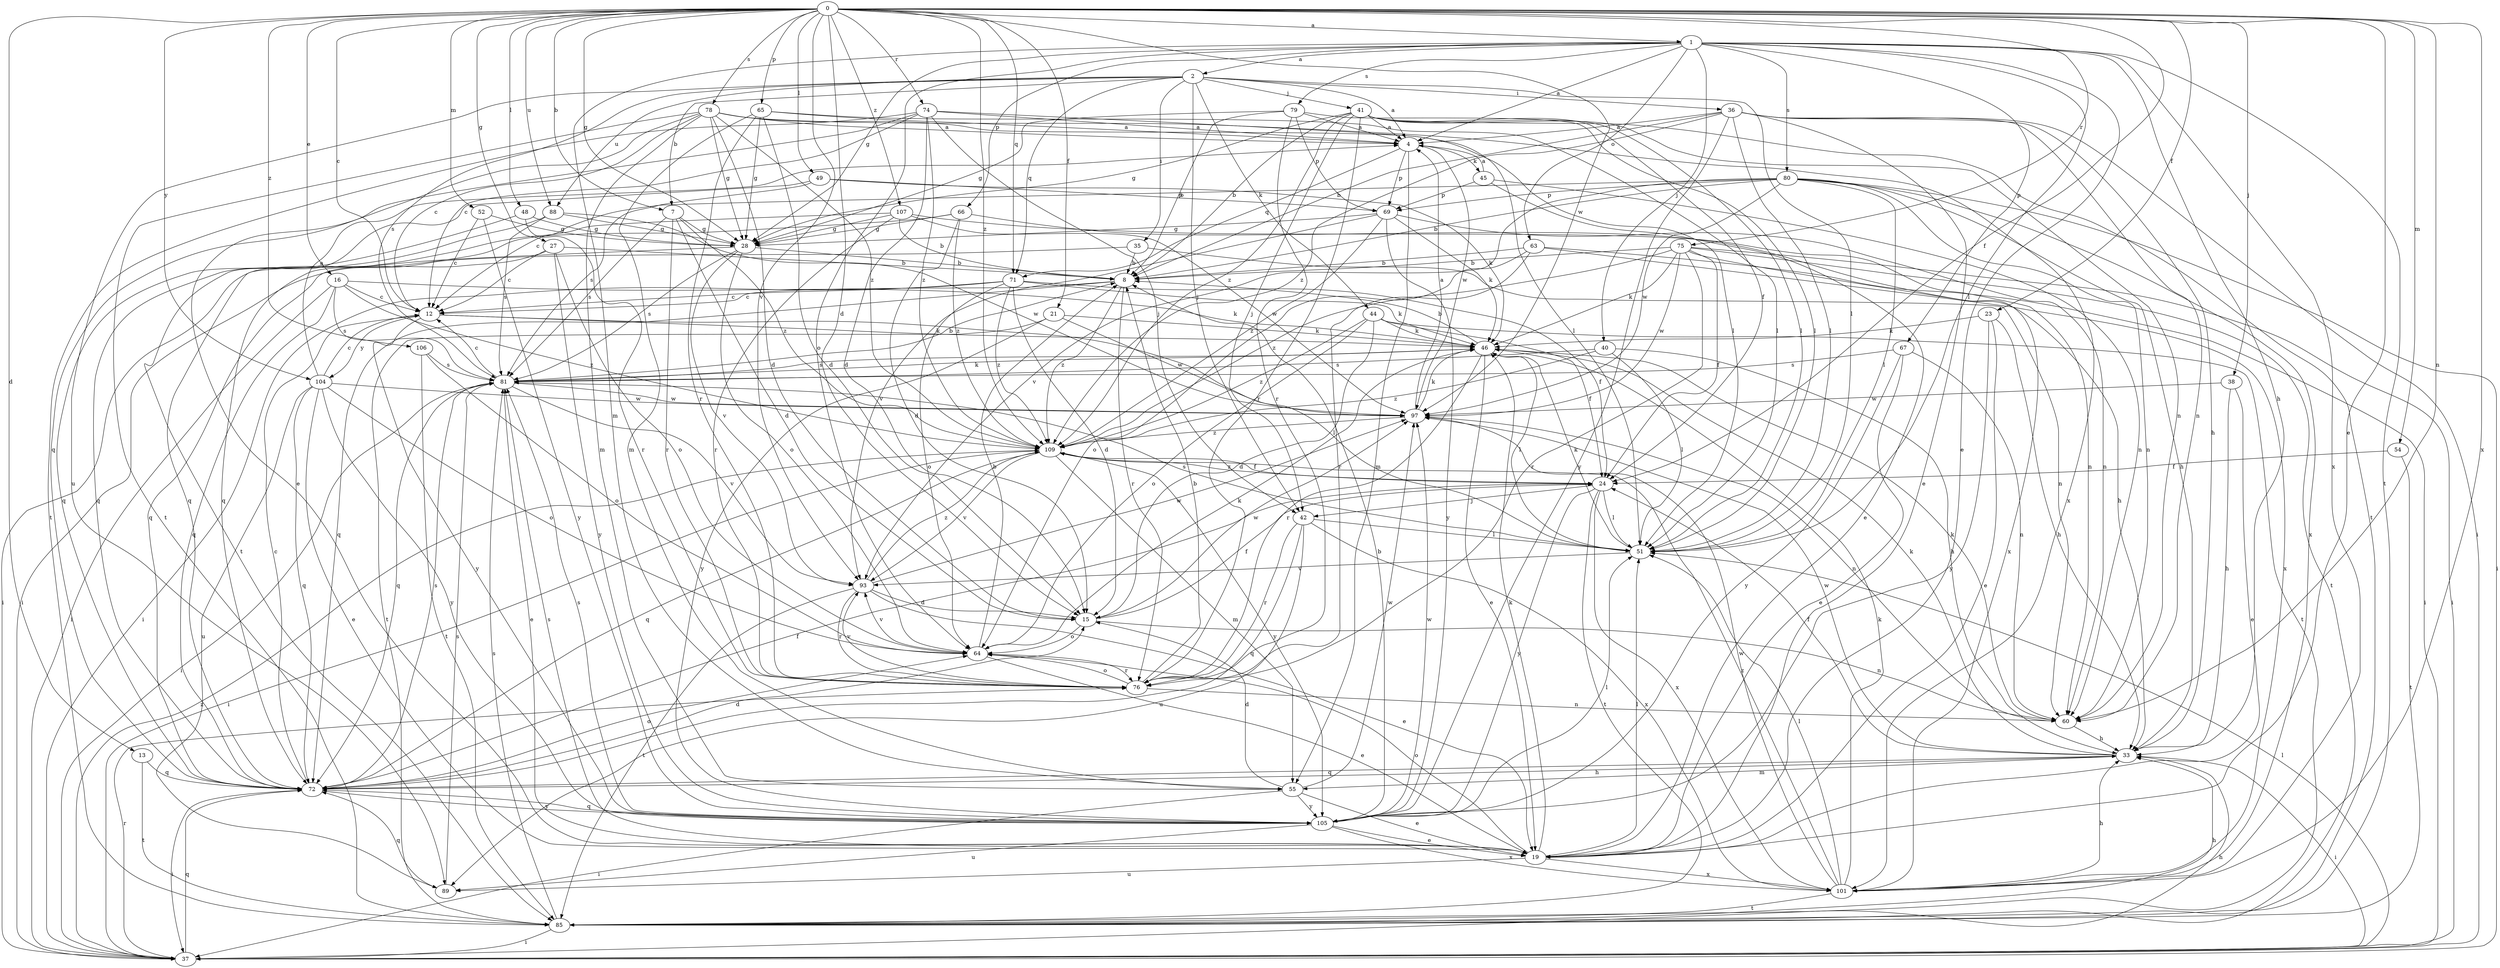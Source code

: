 strict digraph  {
0;
1;
2;
4;
7;
8;
12;
13;
15;
16;
19;
21;
23;
24;
27;
28;
33;
35;
36;
37;
38;
40;
41;
42;
44;
45;
46;
48;
49;
51;
52;
54;
55;
60;
63;
64;
65;
66;
67;
69;
71;
72;
74;
75;
76;
78;
79;
80;
81;
85;
88;
89;
93;
97;
101;
104;
105;
106;
107;
109;
0 -> 1  [label=a];
0 -> 7  [label=b];
0 -> 12  [label=c];
0 -> 13  [label=d];
0 -> 15  [label=d];
0 -> 16  [label=e];
0 -> 19  [label=e];
0 -> 21  [label=f];
0 -> 23  [label=f];
0 -> 24  [label=f];
0 -> 27  [label=g];
0 -> 28  [label=g];
0 -> 38  [label=j];
0 -> 48  [label=l];
0 -> 49  [label=l];
0 -> 52  [label=m];
0 -> 54  [label=m];
0 -> 60  [label=n];
0 -> 65  [label=p];
0 -> 71  [label=q];
0 -> 74  [label=r];
0 -> 75  [label=r];
0 -> 78  [label=s];
0 -> 88  [label=u];
0 -> 93  [label=v];
0 -> 97  [label=w];
0 -> 101  [label=x];
0 -> 104  [label=y];
0 -> 106  [label=z];
0 -> 107  [label=z];
0 -> 109  [label=z];
1 -> 2  [label=a];
1 -> 4  [label=a];
1 -> 19  [label=e];
1 -> 28  [label=g];
1 -> 33  [label=h];
1 -> 40  [label=j];
1 -> 51  [label=l];
1 -> 55  [label=m];
1 -> 63  [label=o];
1 -> 64  [label=o];
1 -> 66  [label=p];
1 -> 67  [label=p];
1 -> 79  [label=s];
1 -> 80  [label=s];
1 -> 85  [label=t];
1 -> 101  [label=x];
2 -> 4  [label=a];
2 -> 7  [label=b];
2 -> 35  [label=i];
2 -> 36  [label=i];
2 -> 41  [label=j];
2 -> 42  [label=j];
2 -> 44  [label=k];
2 -> 51  [label=l];
2 -> 71  [label=q];
2 -> 81  [label=s];
2 -> 88  [label=u];
2 -> 89  [label=u];
4 -> 45  [label=k];
4 -> 55  [label=m];
4 -> 69  [label=p];
4 -> 71  [label=q];
4 -> 97  [label=w];
7 -> 15  [label=d];
7 -> 28  [label=g];
7 -> 76  [label=r];
7 -> 81  [label=s];
7 -> 109  [label=z];
8 -> 12  [label=c];
8 -> 72  [label=q];
8 -> 76  [label=r];
8 -> 109  [label=z];
12 -> 46  [label=k];
12 -> 51  [label=l];
12 -> 104  [label=y];
12 -> 105  [label=y];
13 -> 72  [label=q];
13 -> 85  [label=t];
15 -> 24  [label=f];
15 -> 60  [label=n];
15 -> 64  [label=o];
15 -> 97  [label=w];
16 -> 12  [label=c];
16 -> 37  [label=i];
16 -> 46  [label=k];
16 -> 72  [label=q];
16 -> 81  [label=s];
16 -> 109  [label=z];
19 -> 46  [label=k];
19 -> 51  [label=l];
19 -> 64  [label=o];
19 -> 81  [label=s];
19 -> 89  [label=u];
19 -> 101  [label=x];
21 -> 46  [label=k];
21 -> 85  [label=t];
21 -> 97  [label=w];
21 -> 105  [label=y];
23 -> 19  [label=e];
23 -> 33  [label=h];
23 -> 46  [label=k];
23 -> 105  [label=y];
24 -> 42  [label=j];
24 -> 51  [label=l];
24 -> 85  [label=t];
24 -> 101  [label=x];
24 -> 105  [label=y];
24 -> 109  [label=z];
27 -> 8  [label=b];
27 -> 12  [label=c];
27 -> 64  [label=o];
27 -> 72  [label=q];
27 -> 105  [label=y];
28 -> 8  [label=b];
28 -> 37  [label=i];
28 -> 64  [label=o];
28 -> 81  [label=s];
28 -> 93  [label=v];
33 -> 24  [label=f];
33 -> 37  [label=i];
33 -> 46  [label=k];
33 -> 55  [label=m];
33 -> 72  [label=q];
33 -> 97  [label=w];
35 -> 8  [label=b];
35 -> 37  [label=i];
35 -> 60  [label=n];
36 -> 4  [label=a];
36 -> 8  [label=b];
36 -> 19  [label=e];
36 -> 33  [label=h];
36 -> 37  [label=i];
36 -> 51  [label=l];
36 -> 60  [label=n];
36 -> 105  [label=y];
36 -> 109  [label=z];
37 -> 33  [label=h];
37 -> 51  [label=l];
37 -> 72  [label=q];
37 -> 76  [label=r];
37 -> 109  [label=z];
38 -> 19  [label=e];
38 -> 33  [label=h];
38 -> 97  [label=w];
40 -> 33  [label=h];
40 -> 51  [label=l];
40 -> 81  [label=s];
40 -> 109  [label=z];
41 -> 4  [label=a];
41 -> 8  [label=b];
41 -> 24  [label=f];
41 -> 28  [label=g];
41 -> 42  [label=j];
41 -> 51  [label=l];
41 -> 60  [label=n];
41 -> 76  [label=r];
41 -> 85  [label=t];
41 -> 109  [label=z];
42 -> 51  [label=l];
42 -> 72  [label=q];
42 -> 76  [label=r];
42 -> 89  [label=u];
42 -> 101  [label=x];
44 -> 15  [label=d];
44 -> 24  [label=f];
44 -> 46  [label=k];
44 -> 64  [label=o];
44 -> 85  [label=t];
44 -> 109  [label=z];
45 -> 4  [label=a];
45 -> 19  [label=e];
45 -> 60  [label=n];
45 -> 69  [label=p];
46 -> 8  [label=b];
46 -> 19  [label=e];
46 -> 51  [label=l];
46 -> 76  [label=r];
46 -> 81  [label=s];
48 -> 28  [label=g];
48 -> 72  [label=q];
48 -> 76  [label=r];
49 -> 46  [label=k];
49 -> 69  [label=p];
49 -> 81  [label=s];
49 -> 85  [label=t];
51 -> 46  [label=k];
51 -> 81  [label=s];
51 -> 93  [label=v];
52 -> 12  [label=c];
52 -> 28  [label=g];
52 -> 105  [label=y];
54 -> 24  [label=f];
54 -> 85  [label=t];
55 -> 15  [label=d];
55 -> 19  [label=e];
55 -> 37  [label=i];
55 -> 97  [label=w];
55 -> 105  [label=y];
60 -> 33  [label=h];
60 -> 46  [label=k];
63 -> 8  [label=b];
63 -> 37  [label=i];
63 -> 64  [label=o];
63 -> 76  [label=r];
63 -> 101  [label=x];
64 -> 8  [label=b];
64 -> 19  [label=e];
64 -> 46  [label=k];
64 -> 76  [label=r];
64 -> 93  [label=v];
65 -> 4  [label=a];
65 -> 15  [label=d];
65 -> 28  [label=g];
65 -> 51  [label=l];
65 -> 55  [label=m];
65 -> 76  [label=r];
66 -> 15  [label=d];
66 -> 28  [label=g];
66 -> 72  [label=q];
66 -> 101  [label=x];
66 -> 109  [label=z];
67 -> 19  [label=e];
67 -> 60  [label=n];
67 -> 81  [label=s];
67 -> 105  [label=y];
69 -> 28  [label=g];
69 -> 46  [label=k];
69 -> 60  [label=n];
69 -> 93  [label=v];
69 -> 105  [label=y];
69 -> 109  [label=z];
71 -> 12  [label=c];
71 -> 15  [label=d];
71 -> 24  [label=f];
71 -> 37  [label=i];
71 -> 46  [label=k];
71 -> 64  [label=o];
71 -> 109  [label=z];
72 -> 12  [label=c];
72 -> 15  [label=d];
72 -> 24  [label=f];
72 -> 33  [label=h];
72 -> 37  [label=i];
72 -> 64  [label=o];
72 -> 81  [label=s];
72 -> 105  [label=y];
74 -> 4  [label=a];
74 -> 12  [label=c];
74 -> 15  [label=d];
74 -> 42  [label=j];
74 -> 51  [label=l];
74 -> 72  [label=q];
74 -> 85  [label=t];
74 -> 109  [label=z];
75 -> 8  [label=b];
75 -> 24  [label=f];
75 -> 33  [label=h];
75 -> 37  [label=i];
75 -> 46  [label=k];
75 -> 76  [label=r];
75 -> 85  [label=t];
75 -> 97  [label=w];
75 -> 109  [label=z];
76 -> 8  [label=b];
76 -> 60  [label=n];
76 -> 64  [label=o];
76 -> 93  [label=v];
78 -> 4  [label=a];
78 -> 12  [label=c];
78 -> 15  [label=d];
78 -> 19  [label=e];
78 -> 28  [label=g];
78 -> 51  [label=l];
78 -> 55  [label=m];
78 -> 85  [label=t];
78 -> 101  [label=x];
78 -> 109  [label=z];
79 -> 4  [label=a];
79 -> 8  [label=b];
79 -> 28  [label=g];
79 -> 51  [label=l];
79 -> 69  [label=p];
79 -> 76  [label=r];
80 -> 8  [label=b];
80 -> 12  [label=c];
80 -> 33  [label=h];
80 -> 37  [label=i];
80 -> 51  [label=l];
80 -> 60  [label=n];
80 -> 69  [label=p];
80 -> 93  [label=v];
80 -> 97  [label=w];
80 -> 101  [label=x];
81 -> 8  [label=b];
81 -> 12  [label=c];
81 -> 19  [label=e];
81 -> 37  [label=i];
81 -> 46  [label=k];
81 -> 72  [label=q];
81 -> 93  [label=v];
81 -> 97  [label=w];
85 -> 33  [label=h];
85 -> 37  [label=i];
85 -> 81  [label=s];
88 -> 28  [label=g];
88 -> 72  [label=q];
88 -> 81  [label=s];
88 -> 97  [label=w];
89 -> 72  [label=q];
89 -> 81  [label=s];
93 -> 15  [label=d];
93 -> 19  [label=e];
93 -> 76  [label=r];
93 -> 85  [label=t];
93 -> 97  [label=w];
93 -> 109  [label=z];
97 -> 4  [label=a];
97 -> 46  [label=k];
97 -> 60  [label=n];
97 -> 109  [label=z];
101 -> 33  [label=h];
101 -> 46  [label=k];
101 -> 51  [label=l];
101 -> 85  [label=t];
101 -> 97  [label=w];
101 -> 109  [label=z];
104 -> 4  [label=a];
104 -> 12  [label=c];
104 -> 19  [label=e];
104 -> 64  [label=o];
104 -> 72  [label=q];
104 -> 89  [label=u];
104 -> 97  [label=w];
104 -> 105  [label=y];
105 -> 8  [label=b];
105 -> 19  [label=e];
105 -> 51  [label=l];
105 -> 72  [label=q];
105 -> 81  [label=s];
105 -> 89  [label=u];
105 -> 97  [label=w];
105 -> 101  [label=x];
106 -> 64  [label=o];
106 -> 81  [label=s];
106 -> 85  [label=t];
107 -> 8  [label=b];
107 -> 28  [label=g];
107 -> 60  [label=n];
107 -> 72  [label=q];
107 -> 76  [label=r];
107 -> 97  [label=w];
109 -> 24  [label=f];
109 -> 37  [label=i];
109 -> 55  [label=m];
109 -> 72  [label=q];
109 -> 93  [label=v];
109 -> 105  [label=y];
}
